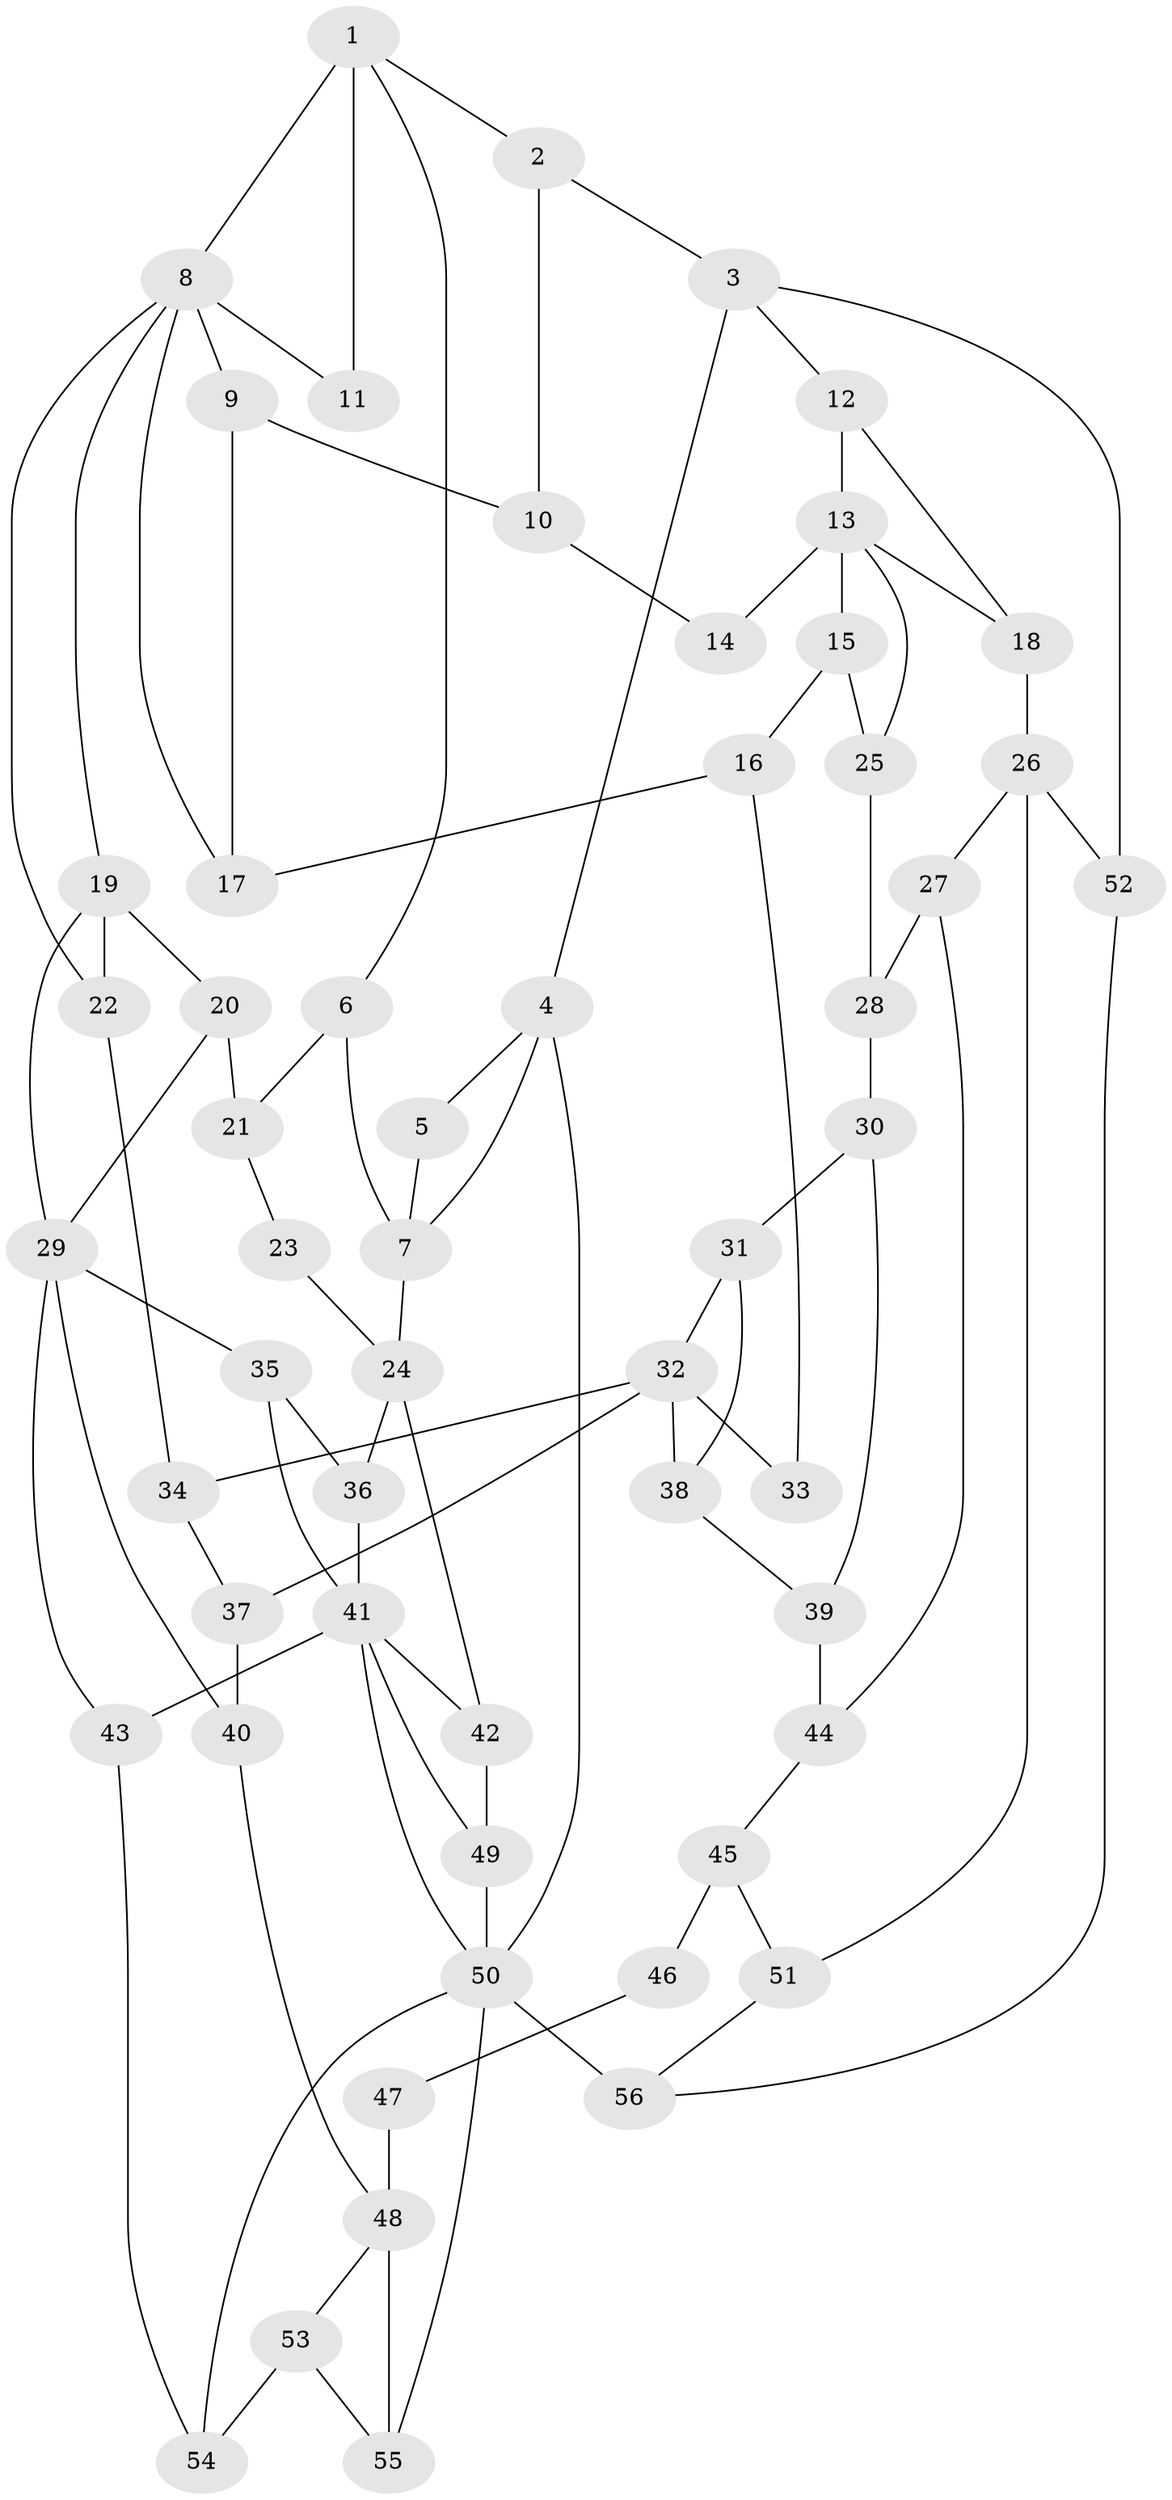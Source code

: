 // original degree distribution, {3: 0.03225806451612903, 5: 0.5053763440860215, 6: 0.22580645161290322, 4: 0.23655913978494625}
// Generated by graph-tools (version 1.1) at 2025/54/03/04/25 22:54:31]
// undirected, 56 vertices, 92 edges
graph export_dot {
  node [color=gray90,style=filled];
  1;
  2;
  3;
  4;
  5;
  6;
  7;
  8;
  9;
  10;
  11;
  12;
  13;
  14;
  15;
  16;
  17;
  18;
  19;
  20;
  21;
  22;
  23;
  24;
  25;
  26;
  27;
  28;
  29;
  30;
  31;
  32;
  33;
  34;
  35;
  36;
  37;
  38;
  39;
  40;
  41;
  42;
  43;
  44;
  45;
  46;
  47;
  48;
  49;
  50;
  51;
  52;
  53;
  54;
  55;
  56;
  1 -- 2 [weight=1.0];
  1 -- 6 [weight=1.0];
  1 -- 8 [weight=1.0];
  1 -- 11 [weight=2.0];
  2 -- 3 [weight=1.0];
  2 -- 10 [weight=1.0];
  3 -- 4 [weight=1.0];
  3 -- 12 [weight=1.0];
  3 -- 52 [weight=1.0];
  4 -- 5 [weight=1.0];
  4 -- 7 [weight=1.0];
  4 -- 50 [weight=1.0];
  5 -- 7 [weight=1.0];
  6 -- 7 [weight=1.0];
  6 -- 21 [weight=1.0];
  7 -- 24 [weight=2.0];
  8 -- 9 [weight=1.0];
  8 -- 11 [weight=1.0];
  8 -- 17 [weight=1.0];
  8 -- 19 [weight=1.0];
  8 -- 22 [weight=1.0];
  9 -- 10 [weight=1.0];
  9 -- 17 [weight=1.0];
  10 -- 14 [weight=1.0];
  12 -- 13 [weight=1.0];
  12 -- 18 [weight=1.0];
  13 -- 14 [weight=2.0];
  13 -- 15 [weight=1.0];
  13 -- 18 [weight=1.0];
  13 -- 25 [weight=1.0];
  15 -- 16 [weight=1.0];
  15 -- 25 [weight=1.0];
  16 -- 17 [weight=1.0];
  16 -- 33 [weight=1.0];
  18 -- 26 [weight=1.0];
  19 -- 20 [weight=1.0];
  19 -- 22 [weight=1.0];
  19 -- 29 [weight=1.0];
  20 -- 21 [weight=1.0];
  20 -- 29 [weight=1.0];
  21 -- 23 [weight=1.0];
  22 -- 34 [weight=1.0];
  23 -- 24 [weight=2.0];
  24 -- 36 [weight=1.0];
  24 -- 42 [weight=1.0];
  25 -- 28 [weight=1.0];
  26 -- 27 [weight=1.0];
  26 -- 51 [weight=1.0];
  26 -- 52 [weight=2.0];
  27 -- 28 [weight=1.0];
  27 -- 44 [weight=1.0];
  28 -- 30 [weight=1.0];
  29 -- 35 [weight=1.0];
  29 -- 40 [weight=1.0];
  29 -- 43 [weight=1.0];
  30 -- 31 [weight=1.0];
  30 -- 39 [weight=1.0];
  31 -- 32 [weight=1.0];
  31 -- 38 [weight=1.0];
  32 -- 33 [weight=2.0];
  32 -- 34 [weight=1.0];
  32 -- 37 [weight=1.0];
  32 -- 38 [weight=1.0];
  34 -- 37 [weight=1.0];
  35 -- 36 [weight=1.0];
  35 -- 41 [weight=1.0];
  36 -- 41 [weight=1.0];
  37 -- 40 [weight=1.0];
  38 -- 39 [weight=1.0];
  39 -- 44 [weight=1.0];
  40 -- 48 [weight=1.0];
  41 -- 42 [weight=1.0];
  41 -- 43 [weight=1.0];
  41 -- 49 [weight=1.0];
  41 -- 50 [weight=1.0];
  42 -- 49 [weight=1.0];
  43 -- 54 [weight=1.0];
  44 -- 45 [weight=1.0];
  45 -- 46 [weight=2.0];
  45 -- 51 [weight=1.0];
  46 -- 47 [weight=1.0];
  47 -- 48 [weight=2.0];
  48 -- 53 [weight=1.0];
  48 -- 55 [weight=2.0];
  49 -- 50 [weight=1.0];
  50 -- 54 [weight=1.0];
  50 -- 55 [weight=1.0];
  50 -- 56 [weight=2.0];
  51 -- 56 [weight=1.0];
  52 -- 56 [weight=1.0];
  53 -- 54 [weight=1.0];
  53 -- 55 [weight=1.0];
}

